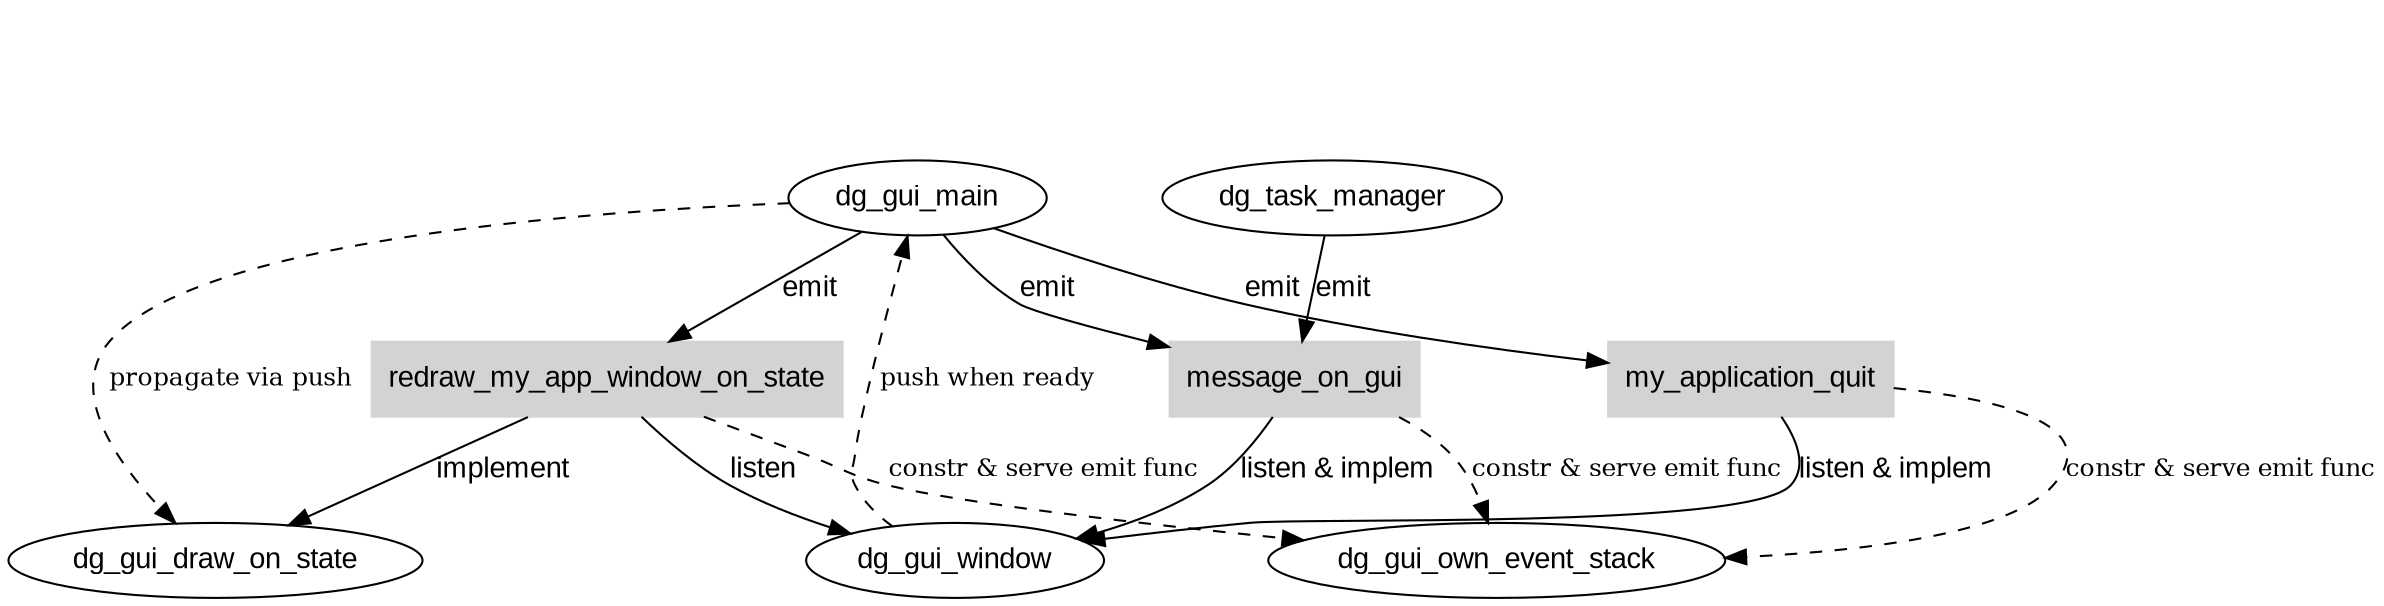 // Modules Dependency Graph
digraph dg_modules_graph {
	fontname=Arial
	dg_gui_main [fontname=Arial shape=ellipse]
	dg_gui_window [fontname=Arial shape=ellipse]
	dg_gui_draw_on_state [fontname=Arial shape=ellipse]
	dg_task_manager [fontname=Arial shape=ellipse]
	dg_gui_own_event_stack [fontname=Arial shape=ellipse]
	my_application_quit [color=lightgrey fontname=Arial shape=box style=filled]
	redraw_my_app_window_on_state [color=lightgrey fontname=Arial shape=box style=filled]
	message_on_gui [color=lightgrey fontname=Arial shape=box style=filled]
	my_application_quit -> dg_gui_own_event_stack [label="constr & serve emit func" fontsize=12 style=dashed]
	redraw_my_app_window_on_state -> dg_gui_own_event_stack [label="constr & serve emit func" fontsize=12 style=dashed]
	message_on_gui -> dg_gui_own_event_stack [label="constr & serve emit func" fontsize=12 style=dashed]
	dg_gui_window -> dg_gui_main [label="push when ready" fontsize=12 style=dashed]
	dg_gui_main -> dg_gui_draw_on_state [label="propagate via push" fontsize=12 style=dashed]
	dg_gui_main -> redraw_my_app_window_on_state [label=emit fontname=Arial]
	dg_gui_main -> my_application_quit [label=emit fontname=Arial]
	dg_gui_main -> message_on_gui [label=emit fontname=Arial]
	dg_task_manager -> message_on_gui [label=emit fontname=Arial]
	redraw_my_app_window_on_state -> dg_gui_draw_on_state [label=implement fontname=Arial]
	my_application_quit -> dg_gui_window [label="listen & implem" fontname=Arial]
	redraw_my_app_window_on_state -> dg_gui_window [label=listen fontname=Arial]
	message_on_gui -> dg_gui_window [label="listen & implem" fontname=Arial]
	"start node" [style=invisible]
	"start node" -> dg_gui_main [arrowhead=none style=invisible]
	"start node" -> dg_task_manager [arrowhead=none style=invisible]
	"start node" -> my_application_quit [arrowhead=none style=invisible]
	"start node" -> redraw_my_app_window_on_state [arrowhead=none style=invisible]
	"start node" -> message_on_gui [arrowhead=none style=invisible]
}
